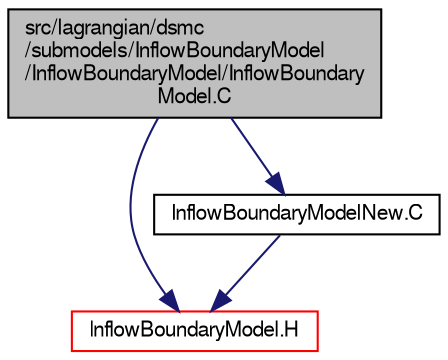 digraph "src/lagrangian/dsmc/submodels/InflowBoundaryModel/InflowBoundaryModel/InflowBoundaryModel.C"
{
  bgcolor="transparent";
  edge [fontname="FreeSans",fontsize="10",labelfontname="FreeSans",labelfontsize="10"];
  node [fontname="FreeSans",fontsize="10",shape=record];
  Node0 [label="src/lagrangian/dsmc\l/submodels/InflowBoundaryModel\l/InflowBoundaryModel/InflowBoundary\lModel.C",height=0.2,width=0.4,color="black", fillcolor="grey75", style="filled", fontcolor="black"];
  Node0 -> Node1 [color="midnightblue",fontsize="10",style="solid",fontname="FreeSans"];
  Node1 [label="InflowBoundaryModel.H",height=0.2,width=0.4,color="red",URL="$a05099.html"];
  Node0 -> Node86 [color="midnightblue",fontsize="10",style="solid",fontname="FreeSans"];
  Node86 [label="InflowBoundaryModelNew.C",height=0.2,width=0.4,color="black",URL="$a05102.html"];
  Node86 -> Node1 [color="midnightblue",fontsize="10",style="solid",fontname="FreeSans"];
}
